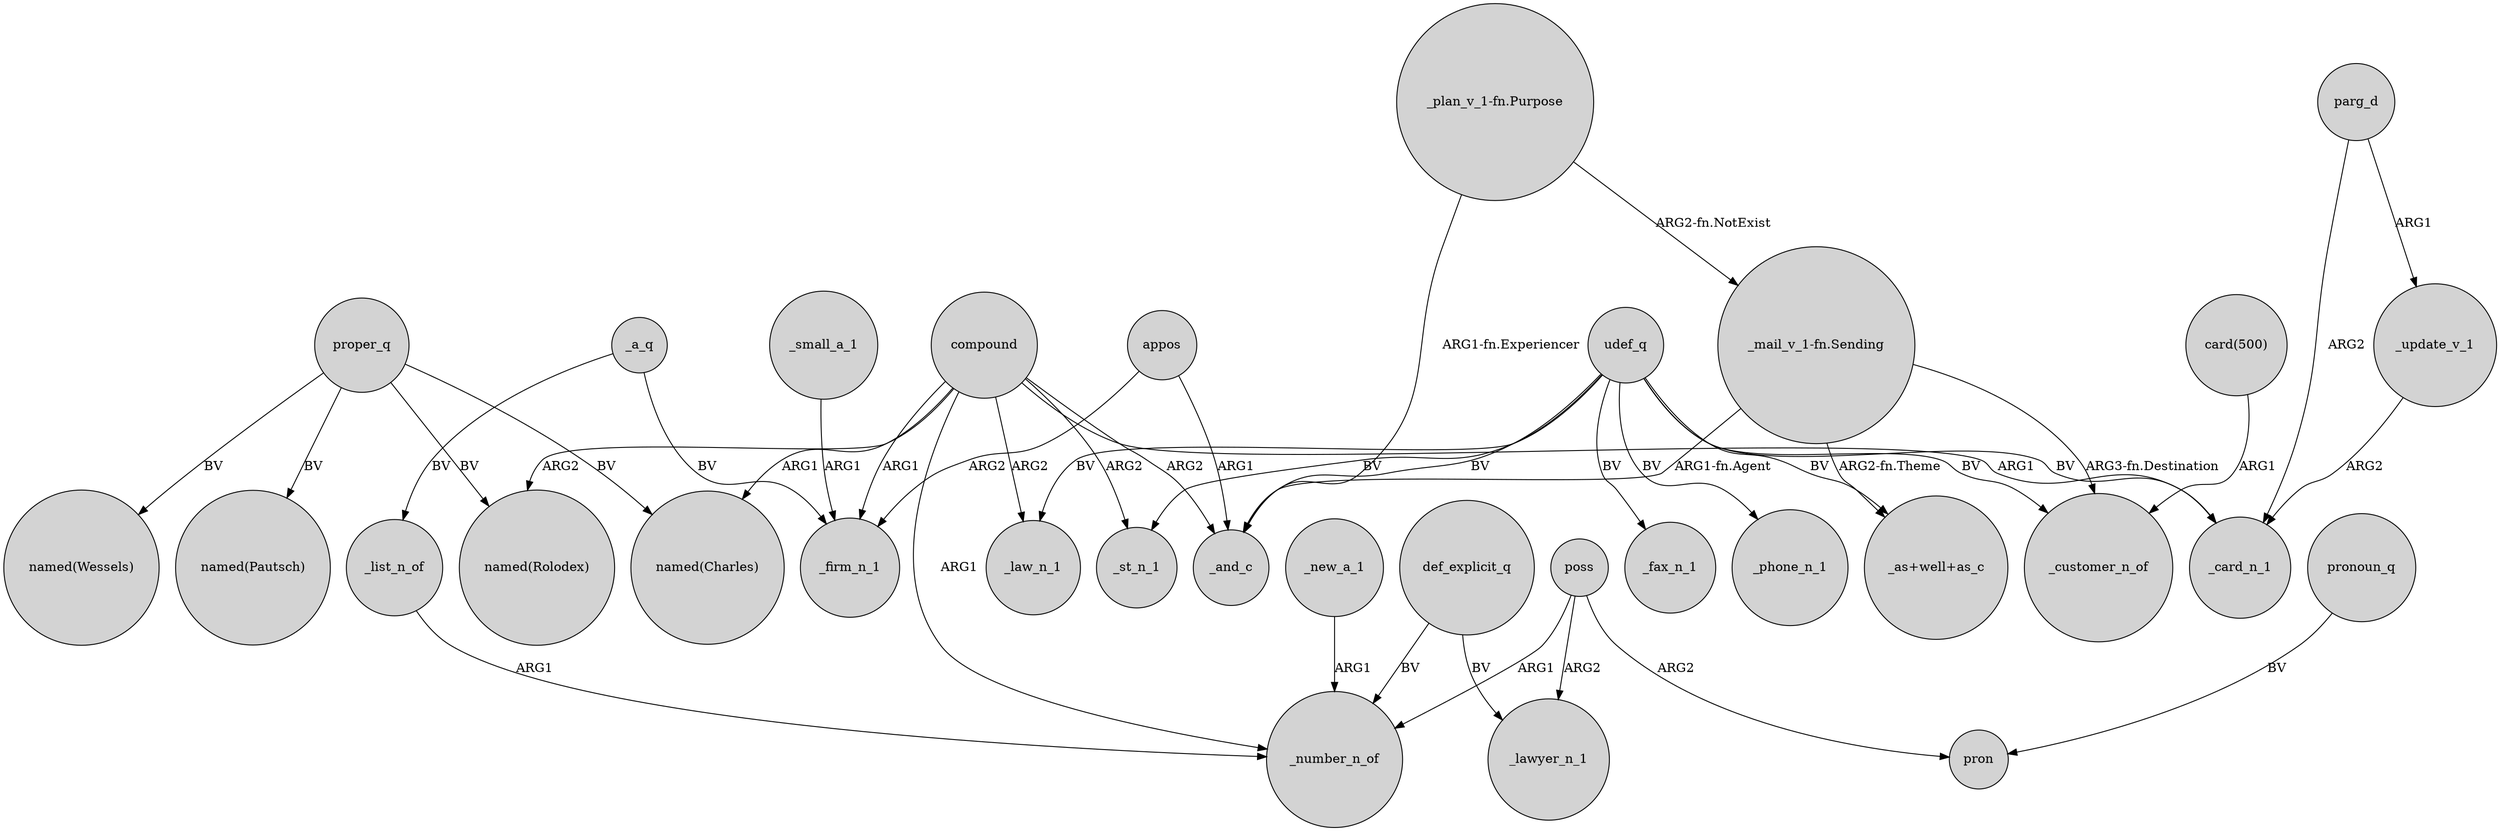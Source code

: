 digraph {
	node [shape=circle style=filled]
	proper_q -> "named(Pautsch)" [label=BV]
	def_explicit_q -> _lawyer_n_1 [label=BV]
	udef_q -> "_as+well+as_c" [label=BV]
	_a_q -> _list_n_of [label=BV]
	_new_a_1 -> _number_n_of [label=ARG1]
	poss -> pron [label=ARG2]
	appos -> _firm_n_1 [label=ARG2]
	"_mail_v_1-fn.Sending" -> _and_c [label="ARG1-fn.Agent"]
	compound -> "named(Rolodex)" [label=ARG2]
	appos -> _and_c [label=ARG1]
	compound -> "named(Charles)" [label=ARG1]
	"_mail_v_1-fn.Sending" -> _customer_n_of [label="ARG3-fn.Destination"]
	udef_q -> _st_n_1 [label=BV]
	_a_q -> _firm_n_1 [label=BV]
	_small_a_1 -> _firm_n_1 [label=ARG1]
	poss -> _lawyer_n_1 [label=ARG2]
	udef_q -> _law_n_1 [label=BV]
	"_plan_v_1-fn.Purpose" -> _and_c [label="ARG1-fn.Experiencer"]
	parg_d -> _card_n_1 [label=ARG2]
	udef_q -> _fax_n_1 [label=BV]
	udef_q -> _card_n_1 [label=BV]
	def_explicit_q -> _number_n_of [label=BV]
	compound -> _st_n_1 [label=ARG2]
	"card(500)" -> _customer_n_of [label=ARG1]
	poss -> _number_n_of [label=ARG1]
	pronoun_q -> pron [label=BV]
	compound -> _card_n_1 [label=ARG1]
	compound -> _and_c [label=ARG2]
	proper_q -> "named(Rolodex)" [label=BV]
	parg_d -> _update_v_1 [label=ARG1]
	udef_q -> _customer_n_of [label=BV]
	"_mail_v_1-fn.Sending" -> "_as+well+as_c" [label="ARG2-fn.Theme"]
	compound -> _number_n_of [label=ARG1]
	compound -> _firm_n_1 [label=ARG1]
	proper_q -> "named(Charles)" [label=BV]
	_list_n_of -> _number_n_of [label=ARG1]
	"_plan_v_1-fn.Purpose" -> "_mail_v_1-fn.Sending" [label="ARG2-fn.NotExist"]
	udef_q -> _phone_n_1 [label=BV]
	udef_q -> _and_c [label=BV]
	_update_v_1 -> _card_n_1 [label=ARG2]
	proper_q -> "named(Wessels)" [label=BV]
	compound -> _law_n_1 [label=ARG2]
}
